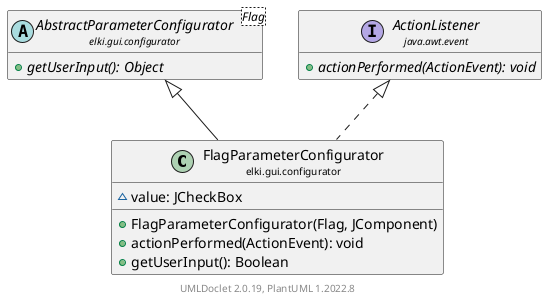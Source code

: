 @startuml
    remove .*\.(Instance|Par|Parameterizer|Factory)$
    set namespaceSeparator none
    hide empty fields
    hide empty methods

    class "<size:14>FlagParameterConfigurator\n<size:10>elki.gui.configurator" as elki.gui.configurator.FlagParameterConfigurator [[FlagParameterConfigurator.html]] {
        ~value: JCheckBox
        +FlagParameterConfigurator(Flag, JComponent)
        +actionPerformed(ActionEvent): void
        +getUserInput(): Boolean
    }

    abstract class "<size:14>AbstractParameterConfigurator\n<size:10>elki.gui.configurator" as elki.gui.configurator.AbstractParameterConfigurator<Flag> [[AbstractParameterConfigurator.html]] {
        {abstract} +getUserInput(): Object
    }
    interface "<size:14>ActionListener\n<size:10>java.awt.event" as java.awt.event.ActionListener {
        {abstract} +actionPerformed(ActionEvent): void
    }

    elki.gui.configurator.AbstractParameterConfigurator <|-- elki.gui.configurator.FlagParameterConfigurator
    java.awt.event.ActionListener <|.. elki.gui.configurator.FlagParameterConfigurator

    center footer UMLDoclet 2.0.19, PlantUML 1.2022.8
@enduml

